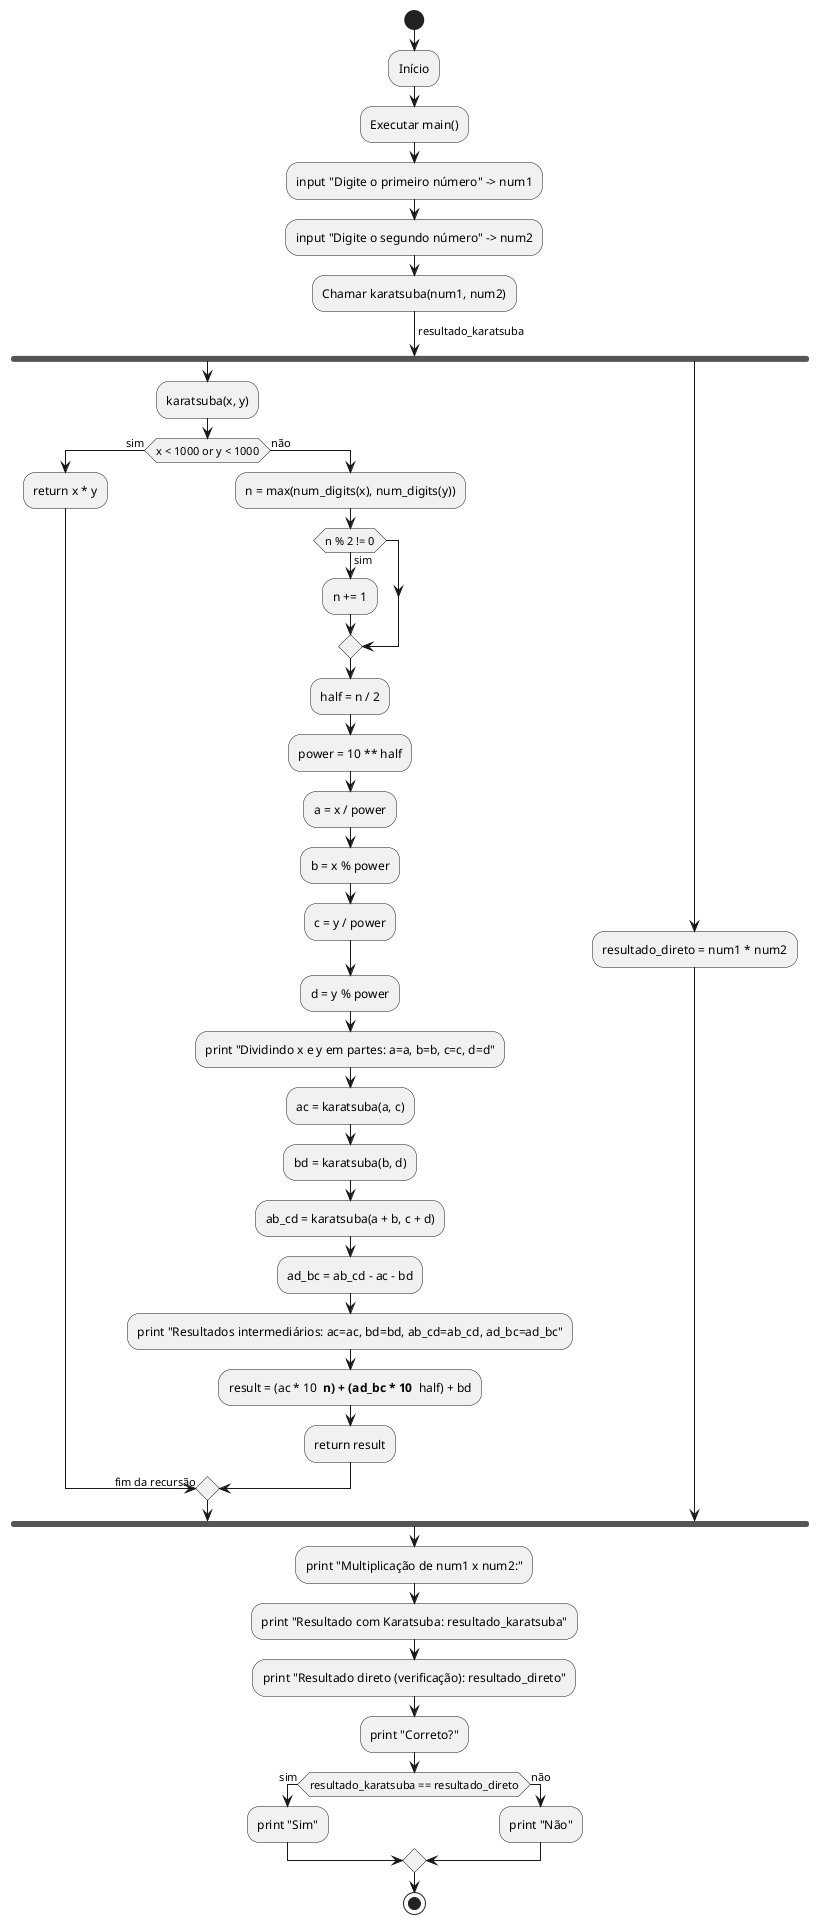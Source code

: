 @startuml
skinparam monochrome true

start
:Início;

:Executar main();

:input "Digite o primeiro número" -> num1;
:input "Digite o segundo número" -> num2;

:Chamar karatsuba(num1, num2);
-> resultado_karatsuba;

fork
  :karatsuba(x, y);
  if (x < 1000 or y < 1000) then (sim)
    :return x * y;
    -> fim da recursão;
  else (não)
    :n = max(num_digits(x), num_digits(y));
    if (n % 2 != 0) then (sim)
      :n += 1;
    endif

    :half = n / 2;
    :power = 10 ** half;
    :a = x / power;
    :b = x % power;
    :c = y / power;
    :d = y % power;
    :print "Dividindo x e y em partes: a=a, b=b, c=c, d=d";

    :ac = karatsuba(a, c);
    :bd = karatsuba(b, d);
    :ab_cd = karatsuba(a + b, c + d);
    :ad_bc = ab_cd - ac - bd;
    :print "Resultados intermediários: ac=ac, bd=bd, ab_cd=ab_cd, ad_bc=ad_bc";

    :result = (ac * 10 ** n) + (ad_bc * 10 ** half) + bd;
    :return result;
  endif
fork again
  :resultado_direto = num1 * num2;
endfork

:print "Multiplicação de num1 x num2:";
:print "Resultado com Karatsuba: resultado_karatsuba";
:print "Resultado direto (verificação): resultado_direto";
:print "Correto?";
if (resultado_karatsuba == resultado_direto) then (sim)
  :print "Sim";
else (não)
  :print "Não";
endif

stop

@enduml